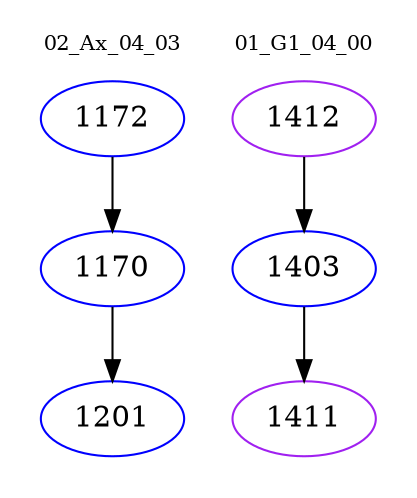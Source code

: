 digraph{
subgraph cluster_0 {
color = white
label = "02_Ax_04_03";
fontsize=10;
T0_1172 [label="1172", color="blue"]
T0_1172 -> T0_1170 [color="black"]
T0_1170 [label="1170", color="blue"]
T0_1170 -> T0_1201 [color="black"]
T0_1201 [label="1201", color="blue"]
}
subgraph cluster_1 {
color = white
label = "01_G1_04_00";
fontsize=10;
T1_1412 [label="1412", color="purple"]
T1_1412 -> T1_1403 [color="black"]
T1_1403 [label="1403", color="blue"]
T1_1403 -> T1_1411 [color="black"]
T1_1411 [label="1411", color="purple"]
}
}
